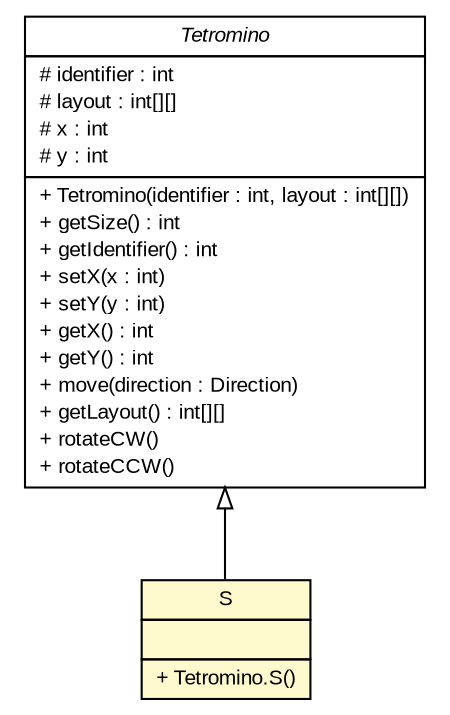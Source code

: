 #!/usr/local/bin/dot
#
# Class diagram 
# Generated by UMLGraph version R5_6 (http://www.umlgraph.org/)
#

digraph G {
	edge [fontname="arial",fontsize=10,labelfontname="arial",labelfontsize=10];
	node [fontname="arial",fontsize=10,shape=plaintext];
	nodesep=0.25;
	ranksep=0.5;
	// com.github.tilastokeskus.matertis.core.Tetromino
	c3633 [label=<<table title="com.github.tilastokeskus.matertis.core.Tetromino" border="0" cellborder="1" cellspacing="0" cellpadding="2" port="p" href="./Tetromino.html">
		<tr><td><table border="0" cellspacing="0" cellpadding="1">
<tr><td align="center" balign="center"><font face="arial italic"> Tetromino </font></td></tr>
		</table></td></tr>
		<tr><td><table border="0" cellspacing="0" cellpadding="1">
<tr><td align="left" balign="left"> # identifier : int </td></tr>
<tr><td align="left" balign="left"> # layout : int[][] </td></tr>
<tr><td align="left" balign="left"> # x : int </td></tr>
<tr><td align="left" balign="left"> # y : int </td></tr>
		</table></td></tr>
		<tr><td><table border="0" cellspacing="0" cellpadding="1">
<tr><td align="left" balign="left"> + Tetromino(identifier : int, layout : int[][]) </td></tr>
<tr><td align="left" balign="left"> + getSize() : int </td></tr>
<tr><td align="left" balign="left"> + getIdentifier() : int </td></tr>
<tr><td align="left" balign="left"> + setX(x : int) </td></tr>
<tr><td align="left" balign="left"> + setY(y : int) </td></tr>
<tr><td align="left" balign="left"> + getX() : int </td></tr>
<tr><td align="left" balign="left"> + getY() : int </td></tr>
<tr><td align="left" balign="left"> + move(direction : Direction) </td></tr>
<tr><td align="left" balign="left"> + getLayout() : int[][] </td></tr>
<tr><td align="left" balign="left"> + rotateCW() </td></tr>
<tr><td align="left" balign="left"> + rotateCCW() </td></tr>
		</table></td></tr>
		</table>>, URL="./Tetromino.html", fontname="arial", fontcolor="black", fontsize=10.0];
	// com.github.tilastokeskus.matertis.core.Tetromino.S
	c3638 [label=<<table title="com.github.tilastokeskus.matertis.core.Tetromino.S" border="0" cellborder="1" cellspacing="0" cellpadding="2" port="p" bgcolor="lemonChiffon" href="./Tetromino.S.html">
		<tr><td><table border="0" cellspacing="0" cellpadding="1">
<tr><td align="center" balign="center"> S </td></tr>
		</table></td></tr>
		<tr><td><table border="0" cellspacing="0" cellpadding="1">
<tr><td align="left" balign="left">  </td></tr>
		</table></td></tr>
		<tr><td><table border="0" cellspacing="0" cellpadding="1">
<tr><td align="left" balign="left"> + Tetromino.S() </td></tr>
		</table></td></tr>
		</table>>, URL="./Tetromino.S.html", fontname="arial", fontcolor="black", fontsize=10.0];
	//com.github.tilastokeskus.matertis.core.Tetromino.S extends com.github.tilastokeskus.matertis.core.Tetromino
	c3633:p -> c3638:p [dir=back,arrowtail=empty];
}

